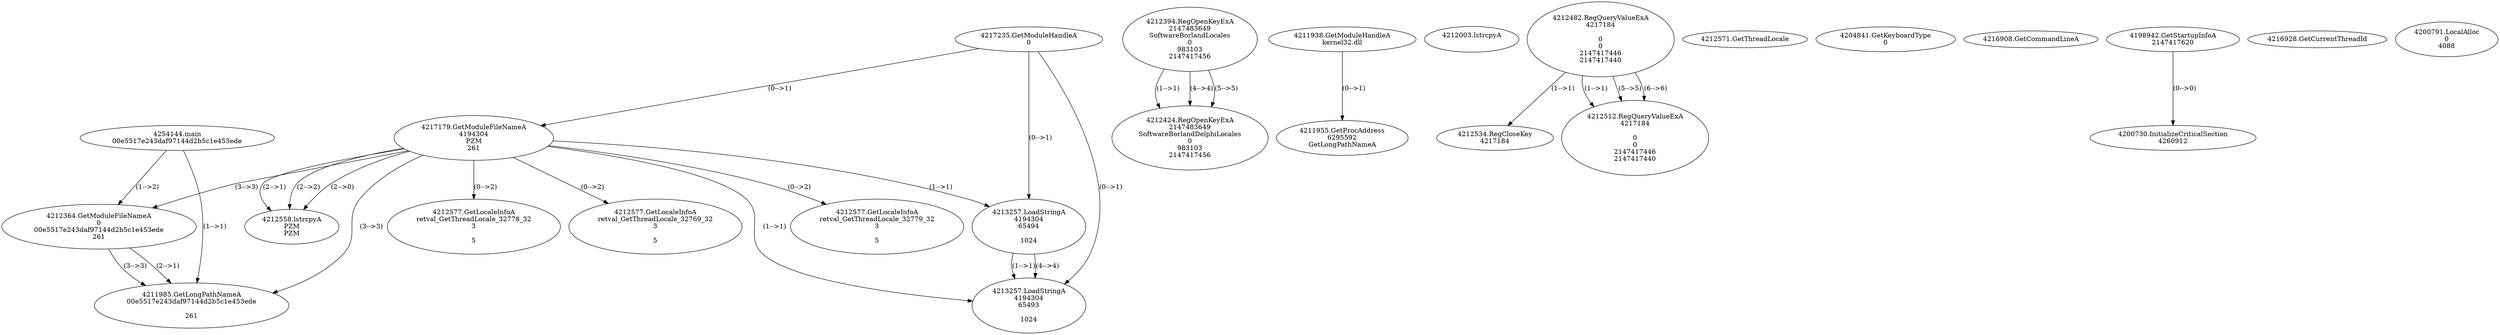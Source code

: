 // Global SCDG with merge call
digraph {
	0 [label="4254144.main
00e5517e243daf97144d2b5c1e453ede"]
	1 [label="4217235.GetModuleHandleA
0"]
	2 [label="4217179.GetModuleFileNameA
4194304
PZM
261"]
	1 -> 2 [label="(0-->1)"]
	3 [label="4212364.GetModuleFileNameA
0
00e5517e243daf97144d2b5c1e453ede
261"]
	0 -> 3 [label="(1-->2)"]
	2 -> 3 [label="(3-->3)"]
	4 [label="4212394.RegOpenKeyExA
2147483649
Software\Borland\Locales
0
983103
2147417456"]
	5 [label="4211938.GetModuleHandleA
kernel32.dll"]
	6 [label="4211955.GetProcAddress
6295592
GetLongPathNameA"]
	5 -> 6 [label="(0-->1)"]
	7 [label="4211985.GetLongPathNameA
00e5517e243daf97144d2b5c1e453ede

261"]
	0 -> 7 [label="(1-->1)"]
	3 -> 7 [label="(2-->1)"]
	2 -> 7 [label="(3-->3)"]
	3 -> 7 [label="(3-->3)"]
	8 [label="4212003.lstrcpyA

"]
	9 [label="4212482.RegQueryValueExA
4217184

0
0
2147417446
2147417440"]
	10 [label="4212534.RegCloseKey
4217184"]
	9 -> 10 [label="(1-->1)"]
	11 [label="4212558.lstrcpyA
PZM
PZM"]
	2 -> 11 [label="(2-->1)"]
	2 -> 11 [label="(2-->2)"]
	2 -> 11 [label="(2-->0)"]
	12 [label="4212571.GetThreadLocale
"]
	13 [label="4212577.GetLocaleInfoA
retval_GetThreadLocale_32778_32
3

5"]
	2 -> 13 [label="(0-->2)"]
	14 [label="4204841.GetKeyboardType
0"]
	15 [label="4216908.GetCommandLineA
"]
	16 [label="4198942.GetStartupInfoA
2147417620"]
	17 [label="4216928.GetCurrentThreadId
"]
	18 [label="4213257.LoadStringA
4194304
65494

1024"]
	1 -> 18 [label="(0-->1)"]
	2 -> 18 [label="(1-->1)"]
	19 [label="4213257.LoadStringA
4194304
65493

1024"]
	1 -> 19 [label="(0-->1)"]
	2 -> 19 [label="(1-->1)"]
	18 -> 19 [label="(1-->1)"]
	18 -> 19 [label="(4-->4)"]
	20 [label="4200730.InitializeCriticalSection
4260912"]
	16 -> 20 [label="(0-->0)"]
	21 [label="4200791.LocalAlloc
0
4088"]
	22 [label="4212424.RegOpenKeyExA
2147483649
Software\Borland\Delphi\Locales
0
983103
2147417456"]
	4 -> 22 [label="(1-->1)"]
	4 -> 22 [label="(4-->4)"]
	4 -> 22 [label="(5-->5)"]
	23 [label="4212577.GetLocaleInfoA
retval_GetThreadLocale_32769_32
3

5"]
	2 -> 23 [label="(0-->2)"]
	24 [label="4212512.RegQueryValueExA
4217184

0
0
2147417446
2147417440"]
	9 -> 24 [label="(1-->1)"]
	9 -> 24 [label="(5-->5)"]
	9 -> 24 [label="(6-->6)"]
	25 [label="4212577.GetLocaleInfoA
retval_GetThreadLocale_32779_32
3

5"]
	2 -> 25 [label="(0-->2)"]
}
